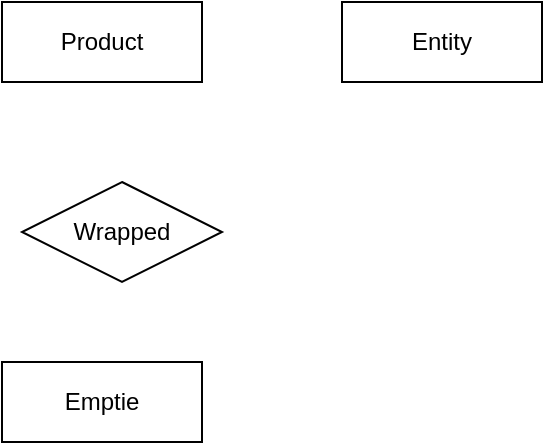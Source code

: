 <mxfile version="16.6.4" type="github">
  <diagram id="hKVnMnrPsSoOQpIfv5ER" name="Page-1">
    <mxGraphModel dx="1016" dy="604" grid="1" gridSize="10" guides="1" tooltips="1" connect="1" arrows="1" fold="1" page="1" pageScale="1" pageWidth="850" pageHeight="1100" math="0" shadow="0">
      <root>
        <mxCell id="0" />
        <mxCell id="1" parent="0" />
        <mxCell id="NhhzwDI5GdOOEPhdxleu-2" value="Product" style="whiteSpace=wrap;html=1;align=center;" parent="1" vertex="1">
          <mxGeometry x="180" y="60" width="100" height="40" as="geometry" />
        </mxCell>
        <mxCell id="NhhzwDI5GdOOEPhdxleu-3" value="Emptie" style="whiteSpace=wrap;html=1;align=center;" parent="1" vertex="1">
          <mxGeometry x="180" y="240" width="100" height="40" as="geometry" />
        </mxCell>
        <mxCell id="NhhzwDI5GdOOEPhdxleu-4" value="Wrapped" style="shape=rhombus;perimeter=rhombusPerimeter;whiteSpace=wrap;html=1;align=center;" parent="1" vertex="1">
          <mxGeometry x="190" y="150" width="100" height="50" as="geometry" />
        </mxCell>
        <mxCell id="NhhzwDI5GdOOEPhdxleu-6" value="Entity" style="whiteSpace=wrap;html=1;align=center;" parent="1" vertex="1">
          <mxGeometry x="350" y="60" width="100" height="40" as="geometry" />
        </mxCell>
      </root>
    </mxGraphModel>
  </diagram>
</mxfile>

